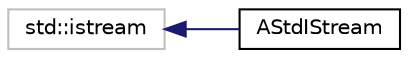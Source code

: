 digraph "Graphical Class Hierarchy"
{
 // LATEX_PDF_SIZE
  edge [fontname="Helvetica",fontsize="10",labelfontname="Helvetica",labelfontsize="10"];
  node [fontname="Helvetica",fontsize="10",shape=record];
  rankdir="LR";
  Node773 [label="std::istream",height=0.2,width=0.4,color="grey75", fillcolor="white", style="filled",tooltip=" "];
  Node773 -> Node0 [dir="back",color="midnightblue",fontsize="10",style="solid",fontname="Helvetica"];
  Node0 [label="AStdIStream",height=0.2,width=0.4,color="black", fillcolor="white", style="filled",URL="$classAStdIStream.html",tooltip="std::istream implementation wrapping AUI's IInputStream."];
}
